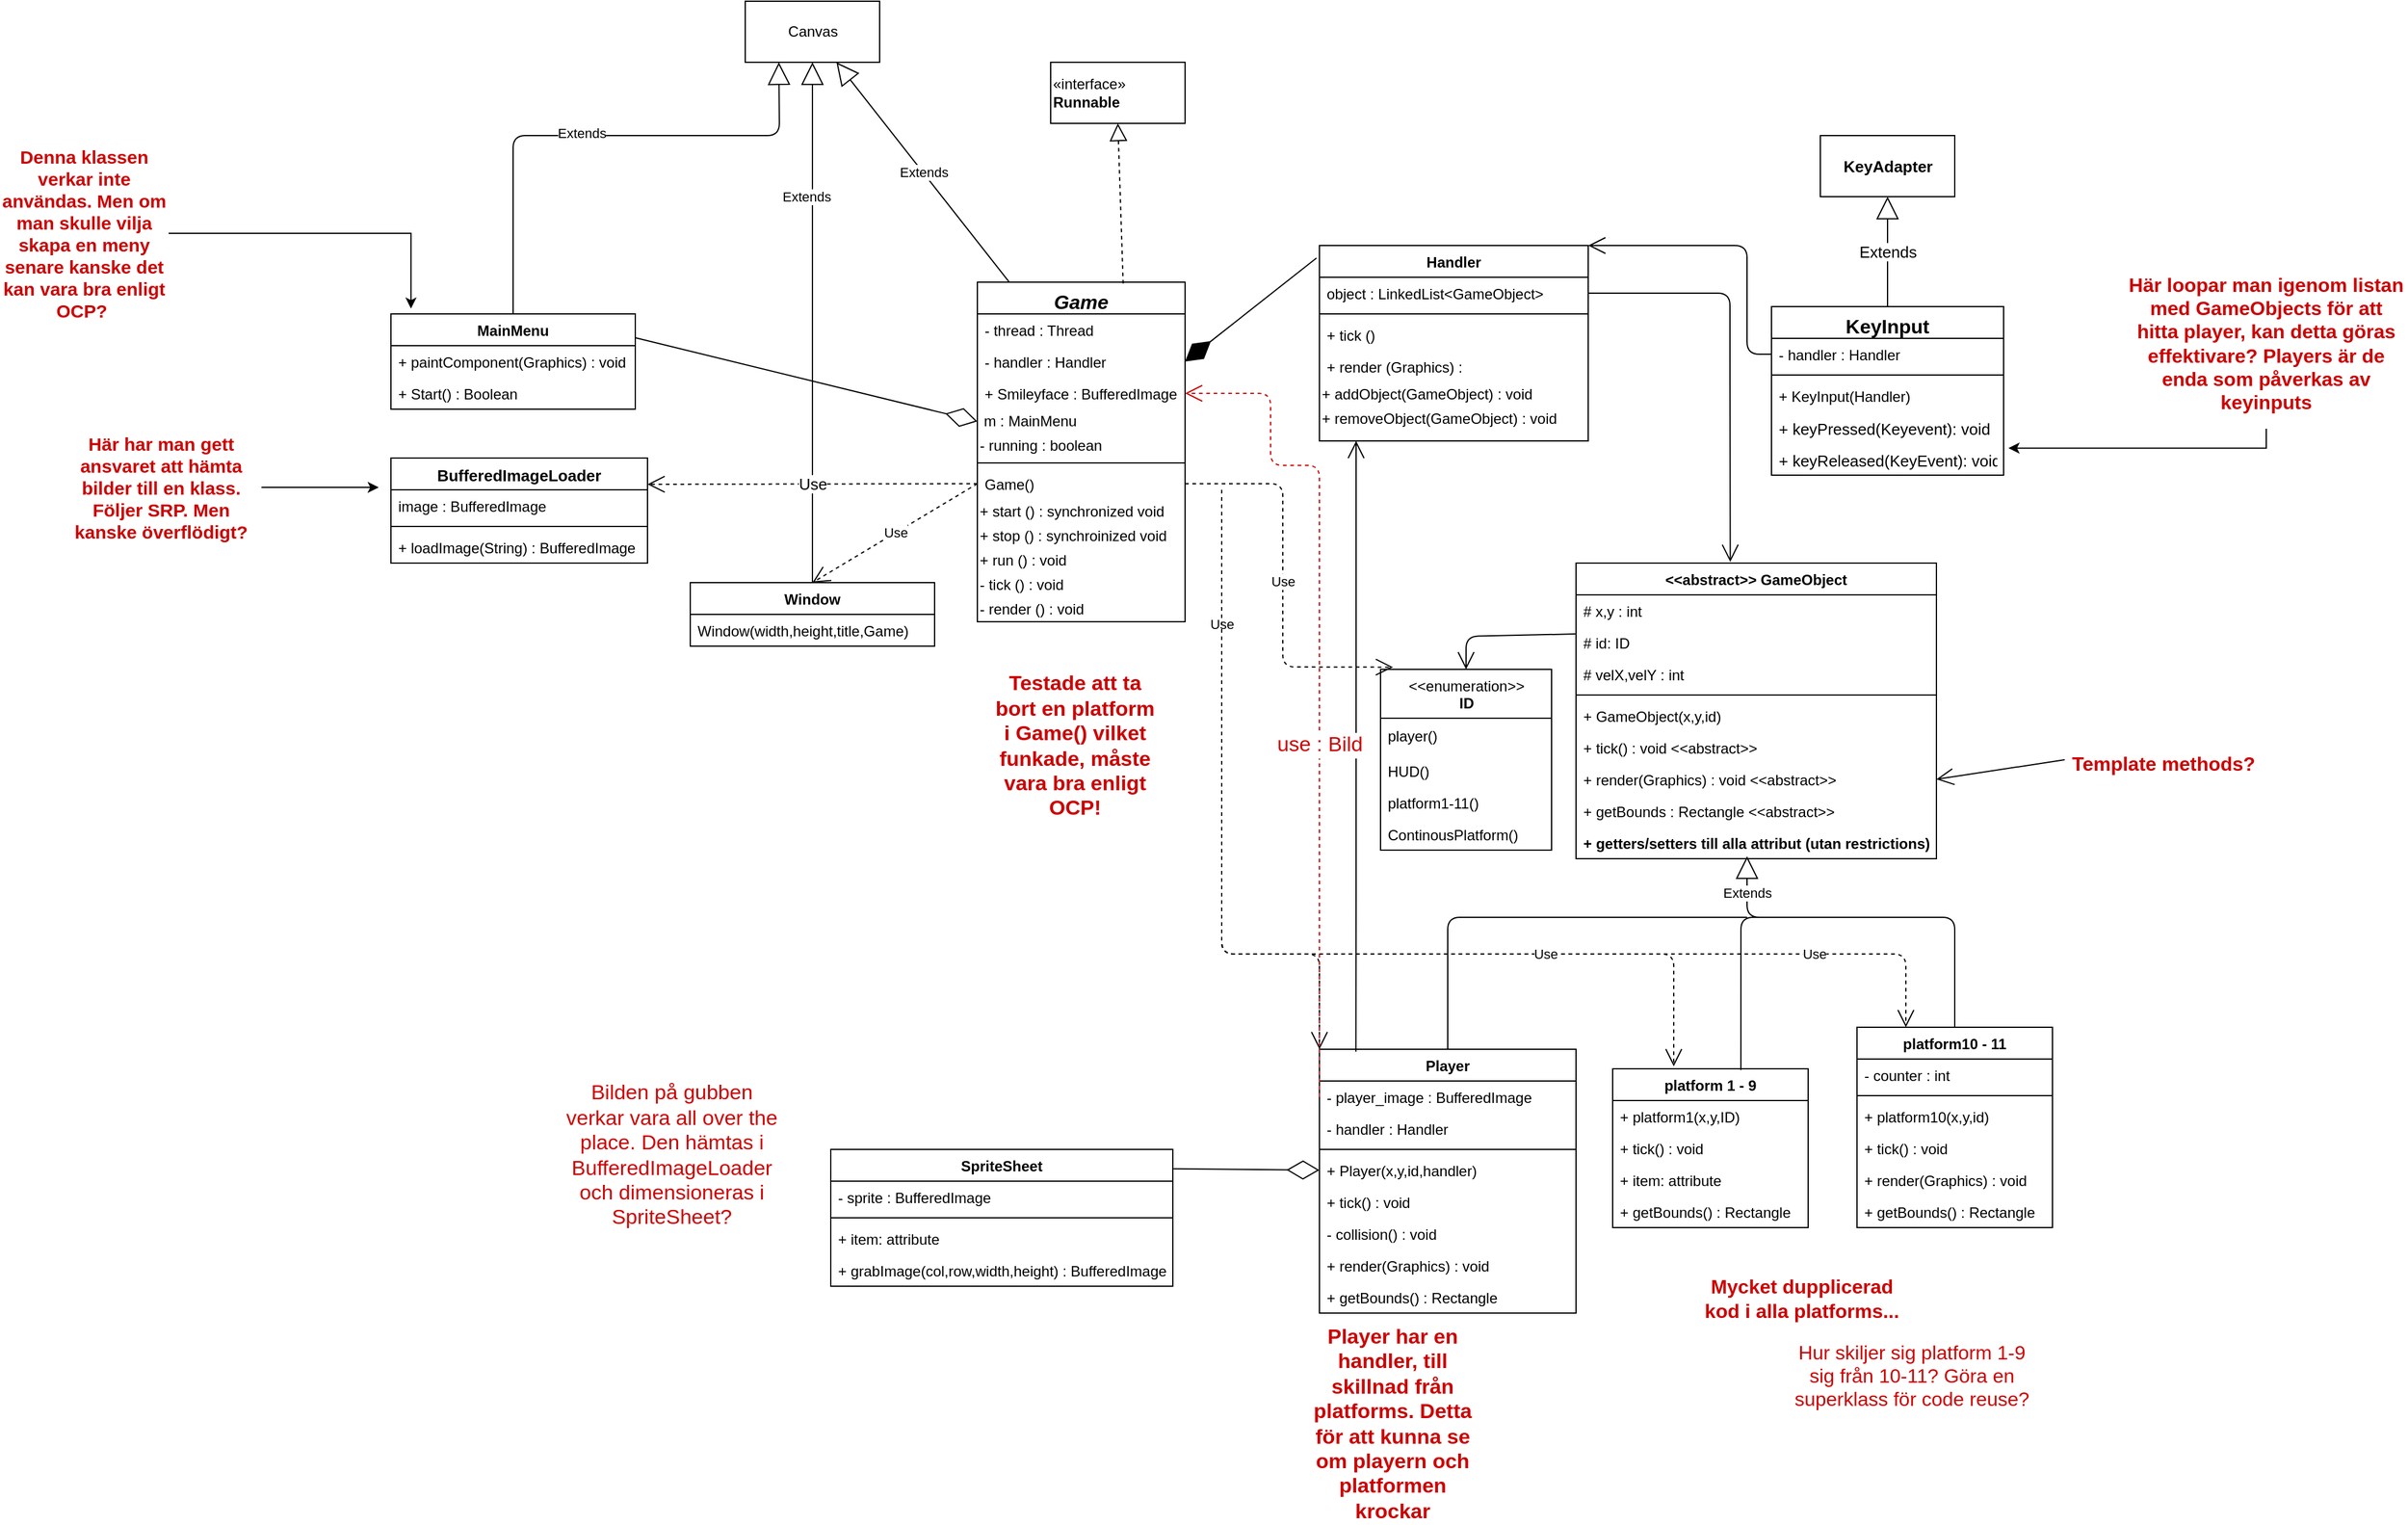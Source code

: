 <mxfile version="14.0.0" type="github">
  <diagram id="C5RBs43oDa-KdzZeNtuy" name="Page-1">
    <mxGraphModel dx="2515" dy="2107" grid="1" gridSize="10" guides="1" tooltips="1" connect="1" arrows="1" fold="1" page="1" pageScale="1" pageWidth="827" pageHeight="1169" math="0" shadow="0">
      <root>
        <mxCell id="WIyWlLk6GJQsqaUBKTNV-0" />
        <mxCell id="WIyWlLk6GJQsqaUBKTNV-1" parent="WIyWlLk6GJQsqaUBKTNV-0" />
        <mxCell id="zkfFHV4jXpPFQw0GAbJ--0" value="Game" style="swimlane;fontStyle=3;align=center;verticalAlign=top;childLayout=stackLayout;horizontal=1;startSize=26;horizontalStack=0;resizeParent=1;resizeLast=0;collapsible=1;marginBottom=0;rounded=0;shadow=0;strokeWidth=1;fontSize=16;" parent="WIyWlLk6GJQsqaUBKTNV-1" vertex="1">
          <mxGeometry x="220" y="120" width="170" height="278" as="geometry">
            <mxRectangle x="230" y="140" width="160" height="26" as="alternateBounds" />
          </mxGeometry>
        </mxCell>
        <mxCell id="zkfFHV4jXpPFQw0GAbJ--1" value="- thread : Thread" style="text;align=left;verticalAlign=top;spacingLeft=4;spacingRight=4;overflow=hidden;rotatable=0;points=[[0,0.5],[1,0.5]];portConstraint=eastwest;" parent="zkfFHV4jXpPFQw0GAbJ--0" vertex="1">
          <mxGeometry y="26" width="170" height="26" as="geometry" />
        </mxCell>
        <mxCell id="zkfFHV4jXpPFQw0GAbJ--2" value="- handler : Handler" style="text;align=left;verticalAlign=top;spacingLeft=4;spacingRight=4;overflow=hidden;rotatable=0;points=[[0,0.5],[1,0.5]];portConstraint=eastwest;rounded=0;shadow=0;html=0;" parent="zkfFHV4jXpPFQw0GAbJ--0" vertex="1">
          <mxGeometry y="52" width="170" height="26" as="geometry" />
        </mxCell>
        <mxCell id="zkfFHV4jXpPFQw0GAbJ--3" value="+ Smileyface : BufferedImage" style="text;align=left;verticalAlign=top;spacingLeft=4;spacingRight=4;overflow=hidden;rotatable=0;points=[[0,0.5],[1,0.5]];portConstraint=eastwest;rounded=0;shadow=0;html=0;" parent="zkfFHV4jXpPFQw0GAbJ--0" vertex="1">
          <mxGeometry y="78" width="170" height="26" as="geometry" />
        </mxCell>
        <mxCell id="uvN29aDNM0LQ4Qjqz4Rn-0" value="&amp;nbsp;m : MainMenu" style="text;html=1;strokeColor=none;fillColor=none;align=left;verticalAlign=middle;whiteSpace=wrap;rounded=0;" vertex="1" parent="zkfFHV4jXpPFQw0GAbJ--0">
          <mxGeometry y="104" width="170" height="20" as="geometry" />
        </mxCell>
        <mxCell id="uvN29aDNM0LQ4Qjqz4Rn-8" value="- running : boolean" style="text;html=1;strokeColor=none;fillColor=none;align=left;verticalAlign=middle;whiteSpace=wrap;rounded=0;" vertex="1" parent="zkfFHV4jXpPFQw0GAbJ--0">
          <mxGeometry y="124" width="170" height="20" as="geometry" />
        </mxCell>
        <mxCell id="zkfFHV4jXpPFQw0GAbJ--4" value="" style="line;html=1;strokeWidth=1;align=left;verticalAlign=middle;spacingTop=-1;spacingLeft=3;spacingRight=3;rotatable=0;labelPosition=right;points=[];portConstraint=eastwest;" parent="zkfFHV4jXpPFQw0GAbJ--0" vertex="1">
          <mxGeometry y="144" width="170" height="8" as="geometry" />
        </mxCell>
        <mxCell id="zkfFHV4jXpPFQw0GAbJ--5" value="Game()" style="text;align=left;verticalAlign=top;spacingLeft=4;spacingRight=4;overflow=hidden;rotatable=0;points=[[0,0.5],[1,0.5]];portConstraint=eastwest;" parent="zkfFHV4jXpPFQw0GAbJ--0" vertex="1">
          <mxGeometry y="152" width="170" height="26" as="geometry" />
        </mxCell>
        <mxCell id="uvN29aDNM0LQ4Qjqz4Rn-3" value="+ start () : synchronized void" style="text;html=1;align=left;verticalAlign=middle;resizable=0;points=[];autosize=1;" vertex="1" parent="zkfFHV4jXpPFQw0GAbJ--0">
          <mxGeometry y="178" width="170" height="20" as="geometry" />
        </mxCell>
        <mxCell id="uvN29aDNM0LQ4Qjqz4Rn-4" value="+ stop () : synchroinized void" style="text;html=1;strokeColor=none;fillColor=none;align=left;verticalAlign=middle;whiteSpace=wrap;rounded=0;" vertex="1" parent="zkfFHV4jXpPFQw0GAbJ--0">
          <mxGeometry y="198" width="170" height="20" as="geometry" />
        </mxCell>
        <mxCell id="uvN29aDNM0LQ4Qjqz4Rn-5" value="+ run () : void" style="text;html=1;strokeColor=none;fillColor=none;align=left;verticalAlign=middle;whiteSpace=wrap;rounded=0;" vertex="1" parent="zkfFHV4jXpPFQw0GAbJ--0">
          <mxGeometry y="218" width="170" height="20" as="geometry" />
        </mxCell>
        <mxCell id="uvN29aDNM0LQ4Qjqz4Rn-6" value="- tick () : void" style="text;html=1;strokeColor=none;fillColor=none;align=left;verticalAlign=middle;whiteSpace=wrap;rounded=0;" vertex="1" parent="zkfFHV4jXpPFQw0GAbJ--0">
          <mxGeometry y="238" width="170" height="20" as="geometry" />
        </mxCell>
        <mxCell id="uvN29aDNM0LQ4Qjqz4Rn-7" value="- render () : void" style="text;html=1;strokeColor=none;fillColor=none;align=left;verticalAlign=middle;whiteSpace=wrap;rounded=0;" vertex="1" parent="zkfFHV4jXpPFQw0GAbJ--0">
          <mxGeometry y="258" width="170" height="20" as="geometry" />
        </mxCell>
        <mxCell id="zkfFHV4jXpPFQw0GAbJ--17" value="Handler" style="swimlane;fontStyle=1;align=center;verticalAlign=top;childLayout=stackLayout;horizontal=1;startSize=26;horizontalStack=0;resizeParent=1;resizeLast=0;collapsible=1;marginBottom=0;rounded=0;shadow=0;strokeWidth=1;" parent="WIyWlLk6GJQsqaUBKTNV-1" vertex="1">
          <mxGeometry x="500" y="90" width="220" height="160" as="geometry">
            <mxRectangle x="550" y="140" width="160" height="26" as="alternateBounds" />
          </mxGeometry>
        </mxCell>
        <mxCell id="zkfFHV4jXpPFQw0GAbJ--18" value="object : LinkedList&lt;GameObject&gt;" style="text;align=left;verticalAlign=top;spacingLeft=4;spacingRight=4;overflow=hidden;rotatable=0;points=[[0,0.5],[1,0.5]];portConstraint=eastwest;" parent="zkfFHV4jXpPFQw0GAbJ--17" vertex="1">
          <mxGeometry y="26" width="220" height="26" as="geometry" />
        </mxCell>
        <mxCell id="zkfFHV4jXpPFQw0GAbJ--23" value="" style="line;html=1;strokeWidth=1;align=left;verticalAlign=middle;spacingTop=-1;spacingLeft=3;spacingRight=3;rotatable=0;labelPosition=right;points=[];portConstraint=eastwest;" parent="zkfFHV4jXpPFQw0GAbJ--17" vertex="1">
          <mxGeometry y="52" width="220" height="8" as="geometry" />
        </mxCell>
        <mxCell id="zkfFHV4jXpPFQw0GAbJ--24" value="+ tick ()" style="text;align=left;verticalAlign=top;spacingLeft=4;spacingRight=4;overflow=hidden;rotatable=0;points=[[0,0.5],[1,0.5]];portConstraint=eastwest;" parent="zkfFHV4jXpPFQw0GAbJ--17" vertex="1">
          <mxGeometry y="60" width="220" height="26" as="geometry" />
        </mxCell>
        <mxCell id="zkfFHV4jXpPFQw0GAbJ--25" value="+ render (Graphics) : " style="text;align=left;verticalAlign=top;spacingLeft=4;spacingRight=4;overflow=hidden;rotatable=0;points=[[0,0.5],[1,0.5]];portConstraint=eastwest;" parent="zkfFHV4jXpPFQw0GAbJ--17" vertex="1">
          <mxGeometry y="86" width="220" height="26" as="geometry" />
        </mxCell>
        <mxCell id="uvN29aDNM0LQ4Qjqz4Rn-10" value="+ addObject(GameObject) : void" style="text;html=1;strokeColor=none;fillColor=none;align=left;verticalAlign=middle;whiteSpace=wrap;rounded=0;" vertex="1" parent="zkfFHV4jXpPFQw0GAbJ--17">
          <mxGeometry y="112" width="220" height="20" as="geometry" />
        </mxCell>
        <mxCell id="uvN29aDNM0LQ4Qjqz4Rn-11" value="+ removeObject(GameObject) : void" style="text;html=1;strokeColor=none;fillColor=none;align=left;verticalAlign=middle;whiteSpace=wrap;rounded=0;" vertex="1" parent="zkfFHV4jXpPFQw0GAbJ--17">
          <mxGeometry y="132" width="220" height="20" as="geometry" />
        </mxCell>
        <mxCell id="uvN29aDNM0LQ4Qjqz4Rn-12" value="&lt;&lt;abstract&gt;&gt; GameObject" style="swimlane;fontStyle=1;align=center;verticalAlign=top;childLayout=stackLayout;horizontal=1;startSize=26;horizontalStack=0;resizeParent=1;resizeParentMax=0;resizeLast=0;collapsible=1;marginBottom=0;" vertex="1" parent="WIyWlLk6GJQsqaUBKTNV-1">
          <mxGeometry x="710" y="350" width="295" height="242" as="geometry" />
        </mxCell>
        <mxCell id="uvN29aDNM0LQ4Qjqz4Rn-13" value="# x,y : int" style="text;strokeColor=none;fillColor=none;align=left;verticalAlign=top;spacingLeft=4;spacingRight=4;overflow=hidden;rotatable=0;points=[[0,0.5],[1,0.5]];portConstraint=eastwest;" vertex="1" parent="uvN29aDNM0LQ4Qjqz4Rn-12">
          <mxGeometry y="26" width="295" height="26" as="geometry" />
        </mxCell>
        <mxCell id="uvN29aDNM0LQ4Qjqz4Rn-16" value="# id: ID" style="text;strokeColor=none;fillColor=none;align=left;verticalAlign=top;spacingLeft=4;spacingRight=4;overflow=hidden;rotatable=0;points=[[0,0.5],[1,0.5]];portConstraint=eastwest;" vertex="1" parent="uvN29aDNM0LQ4Qjqz4Rn-12">
          <mxGeometry y="52" width="295" height="26" as="geometry" />
        </mxCell>
        <mxCell id="uvN29aDNM0LQ4Qjqz4Rn-17" value="# velX,velY : int" style="text;strokeColor=none;fillColor=none;align=left;verticalAlign=top;spacingLeft=4;spacingRight=4;overflow=hidden;rotatable=0;points=[[0,0.5],[1,0.5]];portConstraint=eastwest;" vertex="1" parent="uvN29aDNM0LQ4Qjqz4Rn-12">
          <mxGeometry y="78" width="295" height="26" as="geometry" />
        </mxCell>
        <mxCell id="uvN29aDNM0LQ4Qjqz4Rn-14" value="" style="line;strokeWidth=1;fillColor=none;align=left;verticalAlign=middle;spacingTop=-1;spacingLeft=3;spacingRight=3;rotatable=0;labelPosition=right;points=[];portConstraint=eastwest;" vertex="1" parent="uvN29aDNM0LQ4Qjqz4Rn-12">
          <mxGeometry y="104" width="295" height="8" as="geometry" />
        </mxCell>
        <mxCell id="uvN29aDNM0LQ4Qjqz4Rn-15" value="+ GameObject(x,y,id)" style="text;strokeColor=none;fillColor=none;align=left;verticalAlign=top;spacingLeft=4;spacingRight=4;overflow=hidden;rotatable=0;points=[[0,0.5],[1,0.5]];portConstraint=eastwest;" vertex="1" parent="uvN29aDNM0LQ4Qjqz4Rn-12">
          <mxGeometry y="112" width="295" height="26" as="geometry" />
        </mxCell>
        <mxCell id="uvN29aDNM0LQ4Qjqz4Rn-19" value="+ tick() : void &lt;&lt;abstract&gt;&gt;" style="text;strokeColor=none;fillColor=none;align=left;verticalAlign=top;spacingLeft=4;spacingRight=4;overflow=hidden;rotatable=0;points=[[0,0.5],[1,0.5]];portConstraint=eastwest;" vertex="1" parent="uvN29aDNM0LQ4Qjqz4Rn-12">
          <mxGeometry y="138" width="295" height="26" as="geometry" />
        </mxCell>
        <mxCell id="uvN29aDNM0LQ4Qjqz4Rn-20" value="+ render(Graphics) : void &lt;&lt;abstract&gt;&gt;" style="text;strokeColor=none;fillColor=none;align=left;verticalAlign=top;spacingLeft=4;spacingRight=4;overflow=hidden;rotatable=0;points=[[0,0.5],[1,0.5]];portConstraint=eastwest;" vertex="1" parent="uvN29aDNM0LQ4Qjqz4Rn-12">
          <mxGeometry y="164" width="295" height="26" as="geometry" />
        </mxCell>
        <mxCell id="uvN29aDNM0LQ4Qjqz4Rn-21" value="+ getBounds : Rectangle &lt;&lt;abstract&gt;&gt;" style="text;strokeColor=none;fillColor=none;align=left;verticalAlign=top;spacingLeft=4;spacingRight=4;overflow=hidden;rotatable=0;points=[[0,0.5],[1,0.5]];portConstraint=eastwest;" vertex="1" parent="uvN29aDNM0LQ4Qjqz4Rn-12">
          <mxGeometry y="190" width="295" height="26" as="geometry" />
        </mxCell>
        <mxCell id="uvN29aDNM0LQ4Qjqz4Rn-22" value="+ getters/setters till alla attribut (utan restrictions)" style="text;strokeColor=none;fillColor=none;align=left;verticalAlign=top;spacingLeft=4;spacingRight=4;overflow=hidden;rotatable=0;points=[[0,0.5],[1,0.5]];portConstraint=eastwest;fontStyle=1" vertex="1" parent="uvN29aDNM0LQ4Qjqz4Rn-12">
          <mxGeometry y="216" width="295" height="26" as="geometry" />
        </mxCell>
        <mxCell id="uvN29aDNM0LQ4Qjqz4Rn-23" value="&amp;lt;&amp;lt;enumeration&amp;gt;&amp;gt;&lt;br&gt;&lt;b&gt;ID&lt;/b&gt;" style="swimlane;fontStyle=0;align=center;verticalAlign=top;childLayout=stackLayout;horizontal=1;startSize=40;horizontalStack=0;resizeParent=1;resizeParentMax=0;resizeLast=0;collapsible=0;marginBottom=0;html=1;" vertex="1" parent="WIyWlLk6GJQsqaUBKTNV-1">
          <mxGeometry x="550" y="437" width="140" height="148" as="geometry" />
        </mxCell>
        <mxCell id="uvN29aDNM0LQ4Qjqz4Rn-24" value="player()" style="text;html=1;strokeColor=none;fillColor=none;align=left;verticalAlign=middle;spacingLeft=4;spacingRight=4;overflow=hidden;rotatable=0;points=[[0,0.5],[1,0.5]];portConstraint=eastwest;" vertex="1" parent="uvN29aDNM0LQ4Qjqz4Rn-23">
          <mxGeometry y="40" width="140" height="30" as="geometry" />
        </mxCell>
        <mxCell id="uvN29aDNM0LQ4Qjqz4Rn-25" value="HUD()" style="text;strokeColor=none;fillColor=none;align=left;verticalAlign=top;spacingLeft=4;spacingRight=4;overflow=hidden;rotatable=0;points=[[0,0.5],[1,0.5]];portConstraint=eastwest;" vertex="1" parent="uvN29aDNM0LQ4Qjqz4Rn-23">
          <mxGeometry y="70" width="140" height="26" as="geometry" />
        </mxCell>
        <mxCell id="uvN29aDNM0LQ4Qjqz4Rn-26" value="platform1-11()" style="text;strokeColor=none;fillColor=none;align=left;verticalAlign=top;spacingLeft=4;spacingRight=4;overflow=hidden;rotatable=0;points=[[0,0.5],[1,0.5]];portConstraint=eastwest;" vertex="1" parent="uvN29aDNM0LQ4Qjqz4Rn-23">
          <mxGeometry y="96" width="140" height="26" as="geometry" />
        </mxCell>
        <mxCell id="uvN29aDNM0LQ4Qjqz4Rn-27" value="ContinousPlatform()" style="text;strokeColor=none;fillColor=none;align=left;verticalAlign=top;spacingLeft=4;spacingRight=4;overflow=hidden;rotatable=0;points=[[0,0.5],[1,0.5]];portConstraint=eastwest;" vertex="1" parent="uvN29aDNM0LQ4Qjqz4Rn-23">
          <mxGeometry y="122" width="140" height="26" as="geometry" />
        </mxCell>
        <mxCell id="uvN29aDNM0LQ4Qjqz4Rn-28" value="Extends" style="endArrow=block;endSize=16;endFill=0;html=1;exitX=0.155;exitY=0.001;exitDx=0;exitDy=0;exitPerimeter=0;" edge="1" parent="WIyWlLk6GJQsqaUBKTNV-1" source="zkfFHV4jXpPFQw0GAbJ--0" target="uvN29aDNM0LQ4Qjqz4Rn-29">
          <mxGeometry width="160" relative="1" as="geometry">
            <mxPoint x="248" y="116" as="sourcePoint" />
            <mxPoint x="305" y="20" as="targetPoint" />
          </mxGeometry>
        </mxCell>
        <mxCell id="uvN29aDNM0LQ4Qjqz4Rn-29" value="Canvas" style="html=1;" vertex="1" parent="WIyWlLk6GJQsqaUBKTNV-1">
          <mxGeometry x="30" y="-110" width="110" height="50" as="geometry" />
        </mxCell>
        <mxCell id="uvN29aDNM0LQ4Qjqz4Rn-30" value="«interface»&lt;br&gt;&lt;b&gt;Runnable&lt;/b&gt;" style="html=1;align=left;" vertex="1" parent="WIyWlLk6GJQsqaUBKTNV-1">
          <mxGeometry x="280" y="-60" width="110" height="50" as="geometry" />
        </mxCell>
        <mxCell id="uvN29aDNM0LQ4Qjqz4Rn-31" value="" style="endArrow=block;dashed=1;endFill=0;endSize=12;html=1;entryX=0.5;entryY=1;entryDx=0;entryDy=0;exitX=0.702;exitY=0.004;exitDx=0;exitDy=0;exitPerimeter=0;" edge="1" parent="WIyWlLk6GJQsqaUBKTNV-1" source="zkfFHV4jXpPFQw0GAbJ--0" target="uvN29aDNM0LQ4Qjqz4Rn-30">
          <mxGeometry width="160" relative="1" as="geometry">
            <mxPoint x="80" y="60" as="sourcePoint" />
            <mxPoint x="240" y="60" as="targetPoint" />
          </mxGeometry>
        </mxCell>
        <mxCell id="uvN29aDNM0LQ4Qjqz4Rn-32" value="" style="endArrow=open;endFill=1;endSize=12;html=1;entryX=0.428;entryY=-0.004;entryDx=0;entryDy=0;entryPerimeter=0;exitX=1;exitY=0.5;exitDx=0;exitDy=0;" edge="1" parent="WIyWlLk6GJQsqaUBKTNV-1" source="zkfFHV4jXpPFQw0GAbJ--18" target="uvN29aDNM0LQ4Qjqz4Rn-12">
          <mxGeometry width="160" relative="1" as="geometry">
            <mxPoint x="680" y="280" as="sourcePoint" />
            <mxPoint x="690" y="320" as="targetPoint" />
            <Array as="points">
              <mxPoint x="836" y="129" />
              <mxPoint x="836" y="189" />
            </Array>
          </mxGeometry>
        </mxCell>
        <mxCell id="uvN29aDNM0LQ4Qjqz4Rn-34" value="" style="endArrow=open;endFill=1;endSize=12;html=1;exitX=-0.002;exitY=0.232;exitDx=0;exitDy=0;entryX=0.5;entryY=0;entryDx=0;entryDy=0;exitPerimeter=0;" edge="1" parent="WIyWlLk6GJQsqaUBKTNV-1" source="uvN29aDNM0LQ4Qjqz4Rn-16" target="uvN29aDNM0LQ4Qjqz4Rn-23">
          <mxGeometry width="160" relative="1" as="geometry">
            <mxPoint x="410" y="580" as="sourcePoint" />
            <mxPoint x="570" y="580" as="targetPoint" />
            <Array as="points">
              <mxPoint x="620" y="410" />
            </Array>
          </mxGeometry>
        </mxCell>
        <mxCell id="uvN29aDNM0LQ4Qjqz4Rn-35" value="MainMenu" style="swimlane;fontStyle=1;align=center;verticalAlign=top;childLayout=stackLayout;horizontal=1;startSize=26;horizontalStack=0;resizeParent=1;resizeParentMax=0;resizeLast=0;collapsible=1;marginBottom=0;" vertex="1" parent="WIyWlLk6GJQsqaUBKTNV-1">
          <mxGeometry x="-260" y="146" width="200" height="78" as="geometry" />
        </mxCell>
        <mxCell id="uvN29aDNM0LQ4Qjqz4Rn-40" value="+ paintComponent(Graphics) : void" style="text;strokeColor=none;fillColor=none;align=left;verticalAlign=top;spacingLeft=4;spacingRight=4;overflow=hidden;rotatable=0;points=[[0,0.5],[1,0.5]];portConstraint=eastwest;" vertex="1" parent="uvN29aDNM0LQ4Qjqz4Rn-35">
          <mxGeometry y="26" width="200" height="26" as="geometry" />
        </mxCell>
        <mxCell id="uvN29aDNM0LQ4Qjqz4Rn-41" value="+ Start() : Boolean" style="text;strokeColor=none;fillColor=none;align=left;verticalAlign=top;spacingLeft=4;spacingRight=4;overflow=hidden;rotatable=0;points=[[0,0.5],[1,0.5]];portConstraint=eastwest;" vertex="1" parent="uvN29aDNM0LQ4Qjqz4Rn-35">
          <mxGeometry y="52" width="200" height="26" as="geometry" />
        </mxCell>
        <mxCell id="uvN29aDNM0LQ4Qjqz4Rn-39" value="Extends" style="endArrow=block;endSize=16;endFill=0;html=1;entryX=0.25;entryY=1;entryDx=0;entryDy=0;exitX=0.5;exitY=0;exitDx=0;exitDy=0;" edge="1" parent="WIyWlLk6GJQsqaUBKTNV-1" source="uvN29aDNM0LQ4Qjqz4Rn-35" target="uvN29aDNM0LQ4Qjqz4Rn-29">
          <mxGeometry x="-0.053" y="2" width="160" relative="1" as="geometry">
            <mxPoint x="60" y="310" as="sourcePoint" />
            <mxPoint x="220" y="160" as="targetPoint" />
            <Array as="points">
              <mxPoint x="-160" />
              <mxPoint x="58" />
            </Array>
            <mxPoint x="1" as="offset" />
          </mxGeometry>
        </mxCell>
        <mxCell id="uvN29aDNM0LQ4Qjqz4Rn-43" value="platform 1 - 9" style="swimlane;fontStyle=1;align=center;verticalAlign=top;childLayout=stackLayout;horizontal=1;startSize=26;horizontalStack=0;resizeParent=1;resizeParentMax=0;resizeLast=0;collapsible=1;marginBottom=0;" vertex="1" parent="WIyWlLk6GJQsqaUBKTNV-1">
          <mxGeometry x="740" y="764" width="160" height="130" as="geometry" />
        </mxCell>
        <mxCell id="uvN29aDNM0LQ4Qjqz4Rn-55" value="+ platform1(x,y,ID)" style="text;strokeColor=none;fillColor=none;align=left;verticalAlign=top;spacingLeft=4;spacingRight=4;overflow=hidden;rotatable=0;points=[[0,0.5],[1,0.5]];portConstraint=eastwest;" vertex="1" parent="uvN29aDNM0LQ4Qjqz4Rn-43">
          <mxGeometry y="26" width="160" height="26" as="geometry" />
        </mxCell>
        <mxCell id="uvN29aDNM0LQ4Qjqz4Rn-56" value="+ tick() : void" style="text;strokeColor=none;fillColor=none;align=left;verticalAlign=top;spacingLeft=4;spacingRight=4;overflow=hidden;rotatable=0;points=[[0,0.5],[1,0.5]];portConstraint=eastwest;" vertex="1" parent="uvN29aDNM0LQ4Qjqz4Rn-43">
          <mxGeometry y="52" width="160" height="26" as="geometry" />
        </mxCell>
        <mxCell id="uvN29aDNM0LQ4Qjqz4Rn-58" value="+ item: attribute" style="text;strokeColor=none;fillColor=none;align=left;verticalAlign=top;spacingLeft=4;spacingRight=4;overflow=hidden;rotatable=0;points=[[0,0.5],[1,0.5]];portConstraint=eastwest;" vertex="1" parent="uvN29aDNM0LQ4Qjqz4Rn-43">
          <mxGeometry y="78" width="160" height="26" as="geometry" />
        </mxCell>
        <mxCell id="uvN29aDNM0LQ4Qjqz4Rn-57" value="+ getBounds() : Rectangle" style="text;strokeColor=none;fillColor=none;align=left;verticalAlign=top;spacingLeft=4;spacingRight=4;overflow=hidden;rotatable=0;points=[[0,0.5],[1,0.5]];portConstraint=eastwest;" vertex="1" parent="uvN29aDNM0LQ4Qjqz4Rn-43">
          <mxGeometry y="104" width="160" height="26" as="geometry" />
        </mxCell>
        <mxCell id="uvN29aDNM0LQ4Qjqz4Rn-47" value="platform10 - 11" style="swimlane;fontStyle=1;align=center;verticalAlign=top;childLayout=stackLayout;horizontal=1;startSize=26;horizontalStack=0;resizeParent=1;resizeParentMax=0;resizeLast=0;collapsible=1;marginBottom=0;" vertex="1" parent="WIyWlLk6GJQsqaUBKTNV-1">
          <mxGeometry x="940" y="730" width="160" height="164" as="geometry" />
        </mxCell>
        <mxCell id="uvN29aDNM0LQ4Qjqz4Rn-48" value="- counter : int" style="text;strokeColor=none;fillColor=none;align=left;verticalAlign=top;spacingLeft=4;spacingRight=4;overflow=hidden;rotatable=0;points=[[0,0.5],[1,0.5]];portConstraint=eastwest;" vertex="1" parent="uvN29aDNM0LQ4Qjqz4Rn-47">
          <mxGeometry y="26" width="160" height="26" as="geometry" />
        </mxCell>
        <mxCell id="uvN29aDNM0LQ4Qjqz4Rn-49" value="" style="line;strokeWidth=1;fillColor=none;align=left;verticalAlign=middle;spacingTop=-1;spacingLeft=3;spacingRight=3;rotatable=0;labelPosition=right;points=[];portConstraint=eastwest;" vertex="1" parent="uvN29aDNM0LQ4Qjqz4Rn-47">
          <mxGeometry y="52" width="160" height="8" as="geometry" />
        </mxCell>
        <mxCell id="uvN29aDNM0LQ4Qjqz4Rn-50" value="+ platform10(x,y,id)" style="text;strokeColor=none;fillColor=none;align=left;verticalAlign=top;spacingLeft=4;spacingRight=4;overflow=hidden;rotatable=0;points=[[0,0.5],[1,0.5]];portConstraint=eastwest;" vertex="1" parent="uvN29aDNM0LQ4Qjqz4Rn-47">
          <mxGeometry y="60" width="160" height="26" as="geometry" />
        </mxCell>
        <mxCell id="uvN29aDNM0LQ4Qjqz4Rn-60" value="+ tick() : void" style="text;strokeColor=none;fillColor=none;align=left;verticalAlign=top;spacingLeft=4;spacingRight=4;overflow=hidden;rotatable=0;points=[[0,0.5],[1,0.5]];portConstraint=eastwest;" vertex="1" parent="uvN29aDNM0LQ4Qjqz4Rn-47">
          <mxGeometry y="86" width="160" height="26" as="geometry" />
        </mxCell>
        <mxCell id="uvN29aDNM0LQ4Qjqz4Rn-61" value="+ render(Graphics) : void" style="text;strokeColor=none;fillColor=none;align=left;verticalAlign=top;spacingLeft=4;spacingRight=4;overflow=hidden;rotatable=0;points=[[0,0.5],[1,0.5]];portConstraint=eastwest;" vertex="1" parent="uvN29aDNM0LQ4Qjqz4Rn-47">
          <mxGeometry y="112" width="160" height="26" as="geometry" />
        </mxCell>
        <mxCell id="uvN29aDNM0LQ4Qjqz4Rn-59" value="+ getBounds() : Rectangle" style="text;strokeColor=none;fillColor=none;align=left;verticalAlign=top;spacingLeft=4;spacingRight=4;overflow=hidden;rotatable=0;points=[[0,0.5],[1,0.5]];portConstraint=eastwest;" vertex="1" parent="uvN29aDNM0LQ4Qjqz4Rn-47">
          <mxGeometry y="138" width="160" height="26" as="geometry" />
        </mxCell>
        <mxCell id="uvN29aDNM0LQ4Qjqz4Rn-63" value="Extends" style="endArrow=block;endSize=16;endFill=0;html=1;" edge="1" parent="WIyWlLk6GJQsqaUBKTNV-1" source="uvN29aDNM0LQ4Qjqz4Rn-47">
          <mxGeometry x="0.806" width="160" relative="1" as="geometry">
            <mxPoint x="900" y="720" as="sourcePoint" />
            <mxPoint x="850" y="590" as="targetPoint" />
            <Array as="points">
              <mxPoint x="1020" y="640" />
              <mxPoint x="900" y="640" />
              <mxPoint x="850" y="640" />
            </Array>
            <mxPoint as="offset" />
          </mxGeometry>
        </mxCell>
        <mxCell id="uvN29aDNM0LQ4Qjqz4Rn-65" value="" style="endArrow=none;html=1;edgeStyle=orthogonalEdgeStyle;entryX=0.656;entryY=0.008;entryDx=0;entryDy=0;entryPerimeter=0;" edge="1" parent="WIyWlLk6GJQsqaUBKTNV-1" target="uvN29aDNM0LQ4Qjqz4Rn-43">
          <mxGeometry relative="1" as="geometry">
            <mxPoint x="880" y="640" as="sourcePoint" />
            <mxPoint x="720" y="715" as="targetPoint" />
            <Array as="points">
              <mxPoint x="845" y="640" />
            </Array>
          </mxGeometry>
        </mxCell>
        <mxCell id="uvN29aDNM0LQ4Qjqz4Rn-68" value="Player" style="swimlane;fontStyle=1;align=center;verticalAlign=top;childLayout=stackLayout;horizontal=1;startSize=26;horizontalStack=0;resizeParent=1;resizeParentMax=0;resizeLast=0;collapsible=1;marginBottom=0;" vertex="1" parent="WIyWlLk6GJQsqaUBKTNV-1">
          <mxGeometry x="500" y="748" width="210" height="216" as="geometry" />
        </mxCell>
        <mxCell id="uvN29aDNM0LQ4Qjqz4Rn-69" value="- player_image : BufferedImage" style="text;strokeColor=none;fillColor=none;align=left;verticalAlign=top;spacingLeft=4;spacingRight=4;overflow=hidden;rotatable=0;points=[[0,0.5],[1,0.5]];portConstraint=eastwest;" vertex="1" parent="uvN29aDNM0LQ4Qjqz4Rn-68">
          <mxGeometry y="26" width="210" height="26" as="geometry" />
        </mxCell>
        <mxCell id="uvN29aDNM0LQ4Qjqz4Rn-75" value="- handler : Handler" style="text;strokeColor=none;fillColor=none;align=left;verticalAlign=top;spacingLeft=4;spacingRight=4;overflow=hidden;rotatable=0;points=[[0,0.5],[1,0.5]];portConstraint=eastwest;" vertex="1" parent="uvN29aDNM0LQ4Qjqz4Rn-68">
          <mxGeometry y="52" width="210" height="26" as="geometry" />
        </mxCell>
        <mxCell id="uvN29aDNM0LQ4Qjqz4Rn-70" value="" style="line;strokeWidth=1;fillColor=none;align=left;verticalAlign=middle;spacingTop=-1;spacingLeft=3;spacingRight=3;rotatable=0;labelPosition=right;points=[];portConstraint=eastwest;" vertex="1" parent="uvN29aDNM0LQ4Qjqz4Rn-68">
          <mxGeometry y="78" width="210" height="8" as="geometry" />
        </mxCell>
        <mxCell id="uvN29aDNM0LQ4Qjqz4Rn-71" value="+ Player(x,y,id,handler)" style="text;strokeColor=none;fillColor=none;align=left;verticalAlign=top;spacingLeft=4;spacingRight=4;overflow=hidden;rotatable=0;points=[[0,0.5],[1,0.5]];portConstraint=eastwest;" vertex="1" parent="uvN29aDNM0LQ4Qjqz4Rn-68">
          <mxGeometry y="86" width="210" height="26" as="geometry" />
        </mxCell>
        <mxCell id="uvN29aDNM0LQ4Qjqz4Rn-76" value="+ tick() : void" style="text;strokeColor=none;fillColor=none;align=left;verticalAlign=top;spacingLeft=4;spacingRight=4;overflow=hidden;rotatable=0;points=[[0,0.5],[1,0.5]];portConstraint=eastwest;" vertex="1" parent="uvN29aDNM0LQ4Qjqz4Rn-68">
          <mxGeometry y="112" width="210" height="26" as="geometry" />
        </mxCell>
        <mxCell id="uvN29aDNM0LQ4Qjqz4Rn-77" value="- collision() : void" style="text;strokeColor=none;fillColor=none;align=left;verticalAlign=top;spacingLeft=4;spacingRight=4;overflow=hidden;rotatable=0;points=[[0,0.5],[1,0.5]];portConstraint=eastwest;" vertex="1" parent="uvN29aDNM0LQ4Qjqz4Rn-68">
          <mxGeometry y="138" width="210" height="26" as="geometry" />
        </mxCell>
        <mxCell id="uvN29aDNM0LQ4Qjqz4Rn-78" value="+ render(Graphics) : void" style="text;strokeColor=none;fillColor=none;align=left;verticalAlign=top;spacingLeft=4;spacingRight=4;overflow=hidden;rotatable=0;points=[[0,0.5],[1,0.5]];portConstraint=eastwest;" vertex="1" parent="uvN29aDNM0LQ4Qjqz4Rn-68">
          <mxGeometry y="164" width="210" height="26" as="geometry" />
        </mxCell>
        <mxCell id="uvN29aDNM0LQ4Qjqz4Rn-79" value="+ getBounds() : Rectangle" style="text;strokeColor=none;fillColor=none;align=left;verticalAlign=top;spacingLeft=4;spacingRight=4;overflow=hidden;rotatable=0;points=[[0,0.5],[1,0.5]];portConstraint=eastwest;" vertex="1" parent="uvN29aDNM0LQ4Qjqz4Rn-68">
          <mxGeometry y="190" width="210" height="26" as="geometry" />
        </mxCell>
        <mxCell id="uvN29aDNM0LQ4Qjqz4Rn-72" value="" style="endArrow=none;html=1;edgeStyle=orthogonalEdgeStyle;" edge="1" parent="WIyWlLk6GJQsqaUBKTNV-1" source="uvN29aDNM0LQ4Qjqz4Rn-68">
          <mxGeometry relative="1" as="geometry">
            <mxPoint x="450" y="790" as="sourcePoint" />
            <mxPoint x="850" y="640" as="targetPoint" />
            <Array as="points">
              <mxPoint x="605" y="640" />
            </Array>
          </mxGeometry>
        </mxCell>
        <mxCell id="uvN29aDNM0LQ4Qjqz4Rn-80" value="Use" style="endArrow=open;endSize=12;dashed=1;html=1;exitX=0;exitY=0.5;exitDx=0;exitDy=0;entryX=0.5;entryY=0;entryDx=0;entryDy=0;" edge="1" parent="WIyWlLk6GJQsqaUBKTNV-1" source="zkfFHV4jXpPFQw0GAbJ--5" target="uvN29aDNM0LQ4Qjqz4Rn-81">
          <mxGeometry width="160" relative="1" as="geometry">
            <mxPoint x="120" y="320" as="sourcePoint" />
            <mxPoint x="151.333" y="440" as="targetPoint" />
          </mxGeometry>
        </mxCell>
        <mxCell id="uvN29aDNM0LQ4Qjqz4Rn-81" value="Window" style="swimlane;fontStyle=1;align=center;verticalAlign=top;childLayout=stackLayout;horizontal=1;startSize=26;horizontalStack=0;resizeParent=1;resizeParentMax=0;resizeLast=0;collapsible=1;marginBottom=0;" vertex="1" parent="WIyWlLk6GJQsqaUBKTNV-1">
          <mxGeometry x="-15" y="366" width="200" height="52" as="geometry" />
        </mxCell>
        <mxCell id="uvN29aDNM0LQ4Qjqz4Rn-84" value="Window(width,height,title,Game)" style="text;strokeColor=none;fillColor=none;align=left;verticalAlign=top;spacingLeft=4;spacingRight=4;overflow=hidden;rotatable=0;points=[[0,0.5],[1,0.5]];portConstraint=eastwest;" vertex="1" parent="uvN29aDNM0LQ4Qjqz4Rn-81">
          <mxGeometry y="26" width="200" height="26" as="geometry" />
        </mxCell>
        <mxCell id="uvN29aDNM0LQ4Qjqz4Rn-85" value="Extends" style="endArrow=block;endSize=16;endFill=0;html=1;exitX=0.5;exitY=0;exitDx=0;exitDy=0;" edge="1" parent="WIyWlLk6GJQsqaUBKTNV-1" source="uvN29aDNM0LQ4Qjqz4Rn-81" target="uvN29aDNM0LQ4Qjqz4Rn-29">
          <mxGeometry x="0.487" y="5" width="160" relative="1" as="geometry">
            <mxPoint x="20" y="460" as="sourcePoint" />
            <mxPoint x="180" y="460" as="targetPoint" />
            <mxPoint as="offset" />
          </mxGeometry>
        </mxCell>
        <mxCell id="uvN29aDNM0LQ4Qjqz4Rn-86" value="" style="endArrow=open;endFill=1;endSize=12;html=1;exitX=0.142;exitY=0.009;exitDx=0;exitDy=0;exitPerimeter=0;" edge="1" parent="WIyWlLk6GJQsqaUBKTNV-1" source="uvN29aDNM0LQ4Qjqz4Rn-68">
          <mxGeometry width="160" relative="1" as="geometry">
            <mxPoint x="510" y="745" as="sourcePoint" />
            <mxPoint x="530" y="250" as="targetPoint" />
            <Array as="points">
              <mxPoint x="530" y="620" />
              <mxPoint x="530" y="460" />
              <mxPoint x="530" y="330" />
            </Array>
          </mxGeometry>
        </mxCell>
        <mxCell id="uvN29aDNM0LQ4Qjqz4Rn-87" value="Use" style="endArrow=open;endSize=12;dashed=1;html=1;entryX=0;entryY=0;entryDx=0;entryDy=0;" edge="1" parent="WIyWlLk6GJQsqaUBKTNV-1" target="uvN29aDNM0LQ4Qjqz4Rn-68">
          <mxGeometry x="-0.594" width="160" relative="1" as="geometry">
            <mxPoint x="420" y="290" as="sourcePoint" />
            <mxPoint x="610" y="590" as="targetPoint" />
            <Array as="points">
              <mxPoint x="420" y="670" />
              <mxPoint x="500" y="670" />
            </Array>
            <mxPoint y="1" as="offset" />
          </mxGeometry>
        </mxCell>
        <mxCell id="uvN29aDNM0LQ4Qjqz4Rn-90" value="SpriteSheet" style="swimlane;fontStyle=1;align=center;verticalAlign=top;childLayout=stackLayout;horizontal=1;startSize=26;horizontalStack=0;resizeParent=1;resizeParentMax=0;resizeLast=0;collapsible=1;marginBottom=0;" vertex="1" parent="WIyWlLk6GJQsqaUBKTNV-1">
          <mxGeometry x="100" y="830" width="280" height="112" as="geometry" />
        </mxCell>
        <mxCell id="uvN29aDNM0LQ4Qjqz4Rn-91" value="- sprite : BufferedImage" style="text;strokeColor=none;fillColor=none;align=left;verticalAlign=top;spacingLeft=4;spacingRight=4;overflow=hidden;rotatable=0;points=[[0,0.5],[1,0.5]];portConstraint=eastwest;" vertex="1" parent="uvN29aDNM0LQ4Qjqz4Rn-90">
          <mxGeometry y="26" width="280" height="26" as="geometry" />
        </mxCell>
        <mxCell id="uvN29aDNM0LQ4Qjqz4Rn-92" value="" style="line;strokeWidth=1;fillColor=none;align=left;verticalAlign=middle;spacingTop=-1;spacingLeft=3;spacingRight=3;rotatable=0;labelPosition=right;points=[];portConstraint=eastwest;" vertex="1" parent="uvN29aDNM0LQ4Qjqz4Rn-90">
          <mxGeometry y="52" width="280" height="8" as="geometry" />
        </mxCell>
        <mxCell id="uvN29aDNM0LQ4Qjqz4Rn-94" value="+ item: attribute" style="text;strokeColor=none;fillColor=none;align=left;verticalAlign=top;spacingLeft=4;spacingRight=4;overflow=hidden;rotatable=0;points=[[0,0.5],[1,0.5]];portConstraint=eastwest;" vertex="1" parent="uvN29aDNM0LQ4Qjqz4Rn-90">
          <mxGeometry y="60" width="280" height="26" as="geometry" />
        </mxCell>
        <mxCell id="uvN29aDNM0LQ4Qjqz4Rn-93" value="+ grabImage(col,row,width,height) : BufferedImage" style="text;strokeColor=none;fillColor=none;align=left;verticalAlign=top;spacingLeft=4;spacingRight=4;overflow=hidden;rotatable=0;points=[[0,0.5],[1,0.5]];portConstraint=eastwest;" vertex="1" parent="uvN29aDNM0LQ4Qjqz4Rn-90">
          <mxGeometry y="86" width="280" height="26" as="geometry" />
        </mxCell>
        <mxCell id="uvN29aDNM0LQ4Qjqz4Rn-95" value="" style="endArrow=diamondThin;endFill=0;endSize=24;html=1;entryX=0;entryY=0.5;entryDx=0;entryDy=0;exitX=1.002;exitY=0.142;exitDx=0;exitDy=0;exitPerimeter=0;" edge="1" parent="WIyWlLk6GJQsqaUBKTNV-1" source="uvN29aDNM0LQ4Qjqz4Rn-90" target="uvN29aDNM0LQ4Qjqz4Rn-71">
          <mxGeometry width="160" relative="1" as="geometry">
            <mxPoint x="140" y="730" as="sourcePoint" />
            <mxPoint x="300" y="730" as="targetPoint" />
          </mxGeometry>
        </mxCell>
        <mxCell id="uvN29aDNM0LQ4Qjqz4Rn-96" value="" style="endArrow=diamondThin;endFill=0;endSize=24;html=1;entryX=0;entryY=0.5;entryDx=0;entryDy=0;exitX=1;exitY=0.25;exitDx=0;exitDy=0;" edge="1" parent="WIyWlLk6GJQsqaUBKTNV-1" source="uvN29aDNM0LQ4Qjqz4Rn-35" target="uvN29aDNM0LQ4Qjqz4Rn-0">
          <mxGeometry width="160" relative="1" as="geometry">
            <mxPoint x="63" y="172" as="sourcePoint" />
            <mxPoint x="180" y="290" as="targetPoint" />
          </mxGeometry>
        </mxCell>
        <mxCell id="uvN29aDNM0LQ4Qjqz4Rn-98" value="Use" style="endArrow=open;endSize=12;dashed=1;html=1;entryX=0.073;entryY=-0.012;entryDx=0;entryDy=0;entryPerimeter=0;exitX=1;exitY=0.5;exitDx=0;exitDy=0;" edge="1" parent="WIyWlLk6GJQsqaUBKTNV-1" source="zkfFHV4jXpPFQw0GAbJ--5" target="uvN29aDNM0LQ4Qjqz4Rn-23">
          <mxGeometry width="160" relative="1" as="geometry">
            <mxPoint x="390" y="290" as="sourcePoint" />
            <mxPoint x="660" y="400" as="targetPoint" />
            <Array as="points">
              <mxPoint x="470" y="285" />
              <mxPoint x="470" y="435" />
            </Array>
          </mxGeometry>
        </mxCell>
        <mxCell id="uvN29aDNM0LQ4Qjqz4Rn-99" value="" style="endArrow=diamondThin;endFill=1;endSize=24;html=1;entryX=1;entryY=0.5;entryDx=0;entryDy=0;exitX=-0.011;exitY=0.064;exitDx=0;exitDy=0;exitPerimeter=0;" edge="1" parent="WIyWlLk6GJQsqaUBKTNV-1" source="zkfFHV4jXpPFQw0GAbJ--17" target="zkfFHV4jXpPFQw0GAbJ--2">
          <mxGeometry width="160" relative="1" as="geometry">
            <mxPoint x="420" y="360" as="sourcePoint" />
            <mxPoint x="580" y="360" as="targetPoint" />
          </mxGeometry>
        </mxCell>
        <mxCell id="uvN29aDNM0LQ4Qjqz4Rn-89" value="Use" style="endArrow=open;endSize=12;dashed=1;html=1;entryX=0.25;entryY=0;entryDx=0;entryDy=0;" edge="1" parent="WIyWlLk6GJQsqaUBKTNV-1" target="uvN29aDNM0LQ4Qjqz4Rn-47">
          <mxGeometry x="0.706" width="160" relative="1" as="geometry">
            <mxPoint x="420" y="380" as="sourcePoint" />
            <mxPoint x="640" y="440" as="targetPoint" />
            <Array as="points">
              <mxPoint x="420" y="510" />
              <mxPoint x="420" y="670" />
              <mxPoint x="700" y="670" />
              <mxPoint x="980" y="670" />
            </Array>
            <mxPoint x="-1" as="offset" />
          </mxGeometry>
        </mxCell>
        <mxCell id="uvN29aDNM0LQ4Qjqz4Rn-88" value="Use" style="endArrow=open;endSize=12;dashed=1;html=1;" edge="1" parent="WIyWlLk6GJQsqaUBKTNV-1">
          <mxGeometry x="0.531" width="160" relative="1" as="geometry">
            <mxPoint x="420" y="290" as="sourcePoint" />
            <mxPoint x="790" y="762" as="targetPoint" />
            <Array as="points">
              <mxPoint x="420" y="670" />
              <mxPoint x="470" y="670" />
              <mxPoint x="790" y="670" />
            </Array>
            <mxPoint as="offset" />
          </mxGeometry>
        </mxCell>
        <mxCell id="uvN29aDNM0LQ4Qjqz4Rn-101" value="Template methods?" style="text;strokeColor=none;fillColor=none;align=left;verticalAlign=top;spacingLeft=4;spacingRight=4;overflow=hidden;rotatable=0;points=[[0,0.5],[1,0.5]];portConstraint=eastwest;fontStyle=1;fontSize=16;fontColor=#CC0000;" vertex="1" parent="WIyWlLk6GJQsqaUBKTNV-1">
          <mxGeometry x="1110" y="498" width="170" height="26" as="geometry" />
        </mxCell>
        <mxCell id="uvN29aDNM0LQ4Qjqz4Rn-102" value="" style="endArrow=open;endFill=1;endSize=12;html=1;fontSize=16;exitX=0;exitY=0.5;exitDx=0;exitDy=0;entryX=1;entryY=0.5;entryDx=0;entryDy=0;" edge="1" parent="WIyWlLk6GJQsqaUBKTNV-1" source="uvN29aDNM0LQ4Qjqz4Rn-101" target="uvN29aDNM0LQ4Qjqz4Rn-20">
          <mxGeometry width="160" relative="1" as="geometry">
            <mxPoint x="850" y="600" as="sourcePoint" />
            <mxPoint x="1010" y="600" as="targetPoint" />
          </mxGeometry>
        </mxCell>
        <mxCell id="uvN29aDNM0LQ4Qjqz4Rn-103" value="&lt;b&gt;&lt;font color=&quot;#cc0000&quot;&gt;Mycket dupplicerad kod i alla platforms...&lt;/font&gt;&lt;/b&gt;" style="text;html=1;strokeColor=none;fillColor=none;align=center;verticalAlign=middle;whiteSpace=wrap;rounded=0;fontSize=16;" vertex="1" parent="WIyWlLk6GJQsqaUBKTNV-1">
          <mxGeometry x="810" y="942" width="170" height="20" as="geometry" />
        </mxCell>
        <mxCell id="uvN29aDNM0LQ4Qjqz4Rn-105" value="Hur skiljer sig platform 1-9 sig från 10-11? Göra en superklass för code reuse?" style="text;html=1;strokeColor=none;fillColor=none;align=center;verticalAlign=middle;whiteSpace=wrap;rounded=0;fontSize=16;fontColor=#CC0000;" vertex="1" parent="WIyWlLk6GJQsqaUBKTNV-1">
          <mxGeometry x="880" y="1000" width="210" height="30" as="geometry" />
        </mxCell>
        <mxCell id="uvN29aDNM0LQ4Qjqz4Rn-106" value="KeyInput" style="swimlane;fontStyle=1;align=center;verticalAlign=top;childLayout=stackLayout;horizontal=1;startSize=26;horizontalStack=0;resizeParent=1;resizeParentMax=0;resizeLast=0;collapsible=1;marginBottom=0;fontSize=16;" vertex="1" parent="WIyWlLk6GJQsqaUBKTNV-1">
          <mxGeometry x="870" y="140" width="190" height="138" as="geometry" />
        </mxCell>
        <mxCell id="uvN29aDNM0LQ4Qjqz4Rn-107" value="- handler : Handler" style="text;strokeColor=none;fillColor=none;align=left;verticalAlign=top;spacingLeft=4;spacingRight=4;overflow=hidden;rotatable=0;points=[[0,0.5],[1,0.5]];portConstraint=eastwest;" vertex="1" parent="uvN29aDNM0LQ4Qjqz4Rn-106">
          <mxGeometry y="26" width="190" height="26" as="geometry" />
        </mxCell>
        <mxCell id="uvN29aDNM0LQ4Qjqz4Rn-108" value="" style="line;strokeWidth=1;fillColor=none;align=left;verticalAlign=middle;spacingTop=-1;spacingLeft=3;spacingRight=3;rotatable=0;labelPosition=right;points=[];portConstraint=eastwest;" vertex="1" parent="uvN29aDNM0LQ4Qjqz4Rn-106">
          <mxGeometry y="52" width="190" height="8" as="geometry" />
        </mxCell>
        <mxCell id="uvN29aDNM0LQ4Qjqz4Rn-109" value="+ KeyInput(Handler)" style="text;strokeColor=none;fillColor=none;align=left;verticalAlign=top;spacingLeft=4;spacingRight=4;overflow=hidden;rotatable=0;points=[[0,0.5],[1,0.5]];portConstraint=eastwest;" vertex="1" parent="uvN29aDNM0LQ4Qjqz4Rn-106">
          <mxGeometry y="60" width="190" height="26" as="geometry" />
        </mxCell>
        <mxCell id="uvN29aDNM0LQ4Qjqz4Rn-110" value="+ keyPressed(Keyevent): void" style="text;strokeColor=none;fillColor=none;align=left;verticalAlign=top;spacingLeft=4;spacingRight=4;overflow=hidden;rotatable=0;points=[[0,0.5],[1,0.5]];portConstraint=eastwest;fontSize=13;fontColor=#000000;" vertex="1" parent="uvN29aDNM0LQ4Qjqz4Rn-106">
          <mxGeometry y="86" width="190" height="26" as="geometry" />
        </mxCell>
        <mxCell id="uvN29aDNM0LQ4Qjqz4Rn-111" value="+ keyReleased(KeyEvent): void" style="text;strokeColor=none;fillColor=none;align=left;verticalAlign=top;spacingLeft=4;spacingRight=4;overflow=hidden;rotatable=0;points=[[0,0.5],[1,0.5]];portConstraint=eastwest;fontSize=13;fontColor=#000000;" vertex="1" parent="uvN29aDNM0LQ4Qjqz4Rn-106">
          <mxGeometry y="112" width="190" height="26" as="geometry" />
        </mxCell>
        <mxCell id="uvN29aDNM0LQ4Qjqz4Rn-113" value="KeyAdapter" style="html=1;fontSize=13;fontColor=#000000;align=center;fontStyle=1" vertex="1" parent="WIyWlLk6GJQsqaUBKTNV-1">
          <mxGeometry x="910" width="110" height="50" as="geometry" />
        </mxCell>
        <mxCell id="uvN29aDNM0LQ4Qjqz4Rn-114" value="Extends" style="endArrow=block;endSize=16;endFill=0;html=1;fontSize=13;fontColor=#000000;entryX=0.5;entryY=1;entryDx=0;entryDy=0;exitX=0.5;exitY=0;exitDx=0;exitDy=0;" edge="1" parent="WIyWlLk6GJQsqaUBKTNV-1" source="uvN29aDNM0LQ4Qjqz4Rn-106" target="uvN29aDNM0LQ4Qjqz4Rn-113">
          <mxGeometry width="160" relative="1" as="geometry">
            <mxPoint x="780" y="140" as="sourcePoint" />
            <mxPoint x="940" y="140" as="targetPoint" />
          </mxGeometry>
        </mxCell>
        <mxCell id="uvN29aDNM0LQ4Qjqz4Rn-115" value="" style="endArrow=open;endFill=1;endSize=12;html=1;fontSize=13;fontColor=#000000;entryX=1;entryY=0;entryDx=0;entryDy=0;exitX=0;exitY=0.5;exitDx=0;exitDy=0;" edge="1" parent="WIyWlLk6GJQsqaUBKTNV-1" source="uvN29aDNM0LQ4Qjqz4Rn-107" target="zkfFHV4jXpPFQw0GAbJ--17">
          <mxGeometry width="160" relative="1" as="geometry">
            <mxPoint x="780" y="230" as="sourcePoint" />
            <mxPoint x="940" y="230" as="targetPoint" />
            <Array as="points">
              <mxPoint x="850" y="179" />
              <mxPoint x="850" y="90" />
            </Array>
          </mxGeometry>
        </mxCell>
        <mxCell id="uvN29aDNM0LQ4Qjqz4Rn-117" style="edgeStyle=orthogonalEdgeStyle;rounded=0;orthogonalLoop=1;jettySize=auto;html=1;entryX=1.021;entryY=0.149;entryDx=0;entryDy=0;entryPerimeter=0;fontSize=16;fontColor=#990000;" edge="1" parent="WIyWlLk6GJQsqaUBKTNV-1" target="uvN29aDNM0LQ4Qjqz4Rn-111">
          <mxGeometry relative="1" as="geometry">
            <mxPoint x="1275" y="240" as="sourcePoint" />
            <Array as="points">
              <mxPoint x="1275" y="256" />
            </Array>
          </mxGeometry>
        </mxCell>
        <mxCell id="uvN29aDNM0LQ4Qjqz4Rn-116" value="&lt;b&gt;&lt;font color=&quot;#cc0000&quot;&gt;Här loopar man igenom listan med GameObjects för att hitta player, kan detta göras effektivare? Players är de enda som påverkas av keyinputs&lt;/font&gt;&lt;/b&gt;" style="text;html=1;strokeColor=none;fillColor=none;align=center;verticalAlign=middle;whiteSpace=wrap;rounded=0;fontSize=16;fontColor=#990000;" vertex="1" parent="WIyWlLk6GJQsqaUBKTNV-1">
          <mxGeometry x="1160" y="160" width="230" height="20" as="geometry" />
        </mxCell>
        <mxCell id="uvN29aDNM0LQ4Qjqz4Rn-118" value="BufferedImageLoader" style="swimlane;fontStyle=1;align=center;verticalAlign=top;childLayout=stackLayout;horizontal=1;startSize=26;horizontalStack=0;resizeParent=1;resizeParentMax=0;resizeLast=0;collapsible=1;marginBottom=0;fontSize=13;" vertex="1" parent="WIyWlLk6GJQsqaUBKTNV-1">
          <mxGeometry x="-260" y="264" width="210" height="86" as="geometry" />
        </mxCell>
        <mxCell id="uvN29aDNM0LQ4Qjqz4Rn-119" value="image : BufferedImage" style="text;strokeColor=none;fillColor=none;align=left;verticalAlign=top;spacingLeft=4;spacingRight=4;overflow=hidden;rotatable=0;points=[[0,0.5],[1,0.5]];portConstraint=eastwest;" vertex="1" parent="uvN29aDNM0LQ4Qjqz4Rn-118">
          <mxGeometry y="26" width="210" height="26" as="geometry" />
        </mxCell>
        <mxCell id="uvN29aDNM0LQ4Qjqz4Rn-120" value="" style="line;strokeWidth=1;fillColor=none;align=left;verticalAlign=middle;spacingTop=-1;spacingLeft=3;spacingRight=3;rotatable=0;labelPosition=right;points=[];portConstraint=eastwest;" vertex="1" parent="uvN29aDNM0LQ4Qjqz4Rn-118">
          <mxGeometry y="52" width="210" height="8" as="geometry" />
        </mxCell>
        <mxCell id="uvN29aDNM0LQ4Qjqz4Rn-121" value="+ loadImage(String) : BufferedImage" style="text;strokeColor=none;fillColor=none;align=left;verticalAlign=top;spacingLeft=4;spacingRight=4;overflow=hidden;rotatable=0;points=[[0,0.5],[1,0.5]];portConstraint=eastwest;" vertex="1" parent="uvN29aDNM0LQ4Qjqz4Rn-118">
          <mxGeometry y="60" width="210" height="26" as="geometry" />
        </mxCell>
        <mxCell id="uvN29aDNM0LQ4Qjqz4Rn-122" value="Use" style="endArrow=open;endSize=12;dashed=1;html=1;fontSize=13;fontColor=#000000;entryX=1;entryY=0.25;entryDx=0;entryDy=0;exitX=0;exitY=0.5;exitDx=0;exitDy=0;" edge="1" parent="WIyWlLk6GJQsqaUBKTNV-1" source="zkfFHV4jXpPFQw0GAbJ--5" target="uvN29aDNM0LQ4Qjqz4Rn-118">
          <mxGeometry width="160" relative="1" as="geometry">
            <mxPoint x="110" y="300" as="sourcePoint" />
            <mxPoint x="270" y="300" as="targetPoint" />
          </mxGeometry>
        </mxCell>
        <mxCell id="uvN29aDNM0LQ4Qjqz4Rn-124" style="edgeStyle=orthogonalEdgeStyle;rounded=0;orthogonalLoop=1;jettySize=auto;html=1;fontSize=13;fontColor=#000000;" edge="1" parent="WIyWlLk6GJQsqaUBKTNV-1" source="uvN29aDNM0LQ4Qjqz4Rn-123">
          <mxGeometry relative="1" as="geometry">
            <mxPoint x="-270" y="288" as="targetPoint" />
          </mxGeometry>
        </mxCell>
        <mxCell id="uvN29aDNM0LQ4Qjqz4Rn-123" value="&lt;font color=&quot;#cc0000&quot; style=&quot;font-size: 15px&quot;&gt;Här har man gett ansvaret att hämta bilder till en klass. Följer SRP. Men kanske överflödigt?&lt;/font&gt;" style="text;html=1;strokeColor=none;fillColor=none;align=center;verticalAlign=middle;whiteSpace=wrap;rounded=0;fontSize=13;fontColor=#000000;fontStyle=1" vertex="1" parent="WIyWlLk6GJQsqaUBKTNV-1">
          <mxGeometry x="-530" y="278" width="164" height="20" as="geometry" />
        </mxCell>
        <mxCell id="uvN29aDNM0LQ4Qjqz4Rn-126" style="edgeStyle=orthogonalEdgeStyle;rounded=0;orthogonalLoop=1;jettySize=auto;html=1;entryX=0.082;entryY=-0.056;entryDx=0;entryDy=0;entryPerimeter=0;fontSize=15;fontColor=#CC0000;" edge="1" parent="WIyWlLk6GJQsqaUBKTNV-1" source="uvN29aDNM0LQ4Qjqz4Rn-125" target="uvN29aDNM0LQ4Qjqz4Rn-35">
          <mxGeometry relative="1" as="geometry" />
        </mxCell>
        <mxCell id="uvN29aDNM0LQ4Qjqz4Rn-125" value="&lt;font style=&quot;font-size: 15px&quot;&gt;Denna klassen verkar inte användas. Men om man skulle vilja skapa en meny senare kanske det kan vara bra enligt OCP?&amp;nbsp;&lt;/font&gt;" style="text;html=1;strokeColor=none;fillColor=none;align=center;verticalAlign=middle;whiteSpace=wrap;rounded=0;fontSize=15;fontColor=#CC0000;fontStyle=1" vertex="1" parent="WIyWlLk6GJQsqaUBKTNV-1">
          <mxGeometry x="-580" y="70" width="138" height="20" as="geometry" />
        </mxCell>
        <mxCell id="uvN29aDNM0LQ4Qjqz4Rn-127" value="&lt;b&gt;Testade att ta bort en platform i Game() vilket funkade, måste vara bra enligt OCP!&lt;/b&gt;" style="text;html=1;strokeColor=none;fillColor=none;align=center;verticalAlign=middle;whiteSpace=wrap;rounded=0;fontSize=17;fontColor=#CC0000;" vertex="1" parent="WIyWlLk6GJQsqaUBKTNV-1">
          <mxGeometry x="230" y="490" width="140" height="20" as="geometry" />
        </mxCell>
        <mxCell id="uvN29aDNM0LQ4Qjqz4Rn-129" value="Player har en handler, till skillnad från platforms. Detta för att kunna se om playern och platformen krockar" style="text;html=1;strokeColor=none;fillColor=none;align=center;verticalAlign=middle;whiteSpace=wrap;rounded=0;fontSize=17;fontColor=#CC0000;fontStyle=1" vertex="1" parent="WIyWlLk6GJQsqaUBKTNV-1">
          <mxGeometry x="490" y="1030" width="140" height="50" as="geometry" />
        </mxCell>
        <mxCell id="uvN29aDNM0LQ4Qjqz4Rn-130" value="use : Bild" style="endArrow=open;endSize=12;dashed=1;html=1;fontSize=17;fontColor=#CC0000;exitX=0;exitY=0.5;exitDx=0;exitDy=0;entryX=1;entryY=0.5;entryDx=0;entryDy=0;strokeColor=#CC0000;" edge="1" parent="WIyWlLk6GJQsqaUBKTNV-1" source="uvN29aDNM0LQ4Qjqz4Rn-69" target="zkfFHV4jXpPFQw0GAbJ--3">
          <mxGeometry x="-0.163" width="160" relative="1" as="geometry">
            <mxPoint x="410" y="580" as="sourcePoint" />
            <mxPoint x="570" y="580" as="targetPoint" />
            <Array as="points">
              <mxPoint x="500" y="320" />
              <mxPoint x="500" y="270" />
              <mxPoint x="460" y="270" />
              <mxPoint x="460" y="211" />
            </Array>
            <mxPoint y="-1" as="offset" />
          </mxGeometry>
        </mxCell>
        <mxCell id="uvN29aDNM0LQ4Qjqz4Rn-131" value="Bilden på gubben verkar vara all over the place. Den hämtas i BufferedImageLoader och dimensioneras i SpriteSheet?" style="text;html=1;strokeColor=none;fillColor=none;align=center;verticalAlign=middle;whiteSpace=wrap;rounded=0;fontSize=17;fontColor=#CC0000;" vertex="1" parent="WIyWlLk6GJQsqaUBKTNV-1">
          <mxGeometry x="-120" y="790" width="180" height="90" as="geometry" />
        </mxCell>
      </root>
    </mxGraphModel>
  </diagram>
</mxfile>
